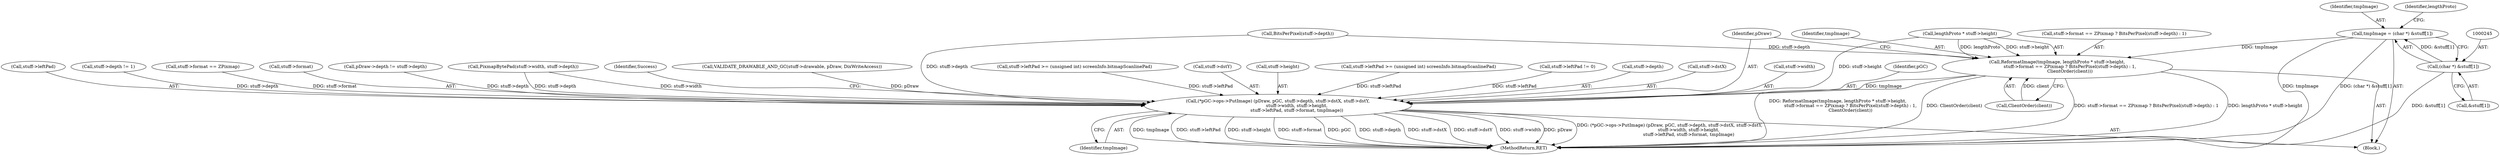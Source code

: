 digraph "0_xserver_dc777c346d5d452a53b13b917c45f6a1bad2f20b@pointer" {
"1000242" [label="(Call,tmpImage = (char *) &stuff[1])"];
"1000244" [label="(Call,(char *) &stuff[1])"];
"1000286" [label="(Call,ReformatImage(tmpImage, lengthProto * stuff->height,\n                  stuff->format == ZPixmap ? BitsPerPixel(stuff->depth) : 1,\n                  ClientOrder(client)))"];
"1000306" [label="(Call,(*pGC->ops->PutImage) (pDraw, pGC, stuff->depth, stuff->dstX, stuff->dstY,\n                           stuff->width, stuff->height,\n                           stuff->leftPad, stuff->format, tmpImage))"];
"1000312" [label="(Call,stuff->dstX)"];
"1000288" [label="(Call,lengthProto * stuff->height)"];
"1000318" [label="(Call,stuff->width)"];
"1000307" [label="(Identifier,pDraw)"];
"1000308" [label="(Identifier,pGC)"];
"1000287" [label="(Identifier,tmpImage)"];
"1000324" [label="(Call,stuff->leftPad)"];
"1000129" [label="(Call,stuff->depth != 1)"];
"1000294" [label="(Call,stuff->format == ZPixmap)"];
"1000330" [label="(Identifier,tmpImage)"];
"1000306" [label="(Call,(*pGC->ops->PutImage) (pDraw, pGC, stuff->depth, stuff->dstX, stuff->dstY,\n                           stuff->width, stuff->height,\n                           stuff->leftPad, stuff->format, tmpImage))"];
"1000327" [label="(Call,stuff->format)"];
"1000165" [label="(Call,pDraw->depth != stuff->depth)"];
"1000224" [label="(Call,PixmapBytePad(stuff->width, stuff->depth))"];
"1000332" [label="(Identifier,Success)"];
"1000243" [label="(Identifier,tmpImage)"];
"1000304" [label="(Call,ClientOrder(client))"];
"1000114" [label="(Call,VALIDATE_DRAWABLE_AND_GC(stuff->drawable, pDraw, DixWriteAccess))"];
"1000242" [label="(Call,tmpImage = (char *) &stuff[1])"];
"1000286" [label="(Call,ReformatImage(tmpImage, lengthProto * stuff->height,\n                  stuff->format == ZPixmap ? BitsPerPixel(stuff->depth) : 1,\n                  ClientOrder(client)))"];
"1000104" [label="(Block,)"];
"1000293" [label="(Call,stuff->format == ZPixmap ? BitsPerPixel(stuff->depth) : 1)"];
"1000299" [label="(Call,BitsPerPixel(stuff->depth))"];
"1000333" [label="(MethodReturn,RET)"];
"1000134" [label="(Call,stuff->leftPad >= (unsigned int) screenInfo.bitmapScanlinePad)"];
"1000246" [label="(Call,&stuff[1])"];
"1000315" [label="(Call,stuff->dstY)"];
"1000321" [label="(Call,stuff->height)"];
"1000172" [label="(Call,stuff->leftPad >= (unsigned int) screenInfo.bitmapScanlinePad)"];
"1000215" [label="(Call,stuff->leftPad != 0)"];
"1000244" [label="(Call,(char *) &stuff[1])"];
"1000251" [label="(Identifier,lengthProto)"];
"1000309" [label="(Call,stuff->depth)"];
"1000242" -> "1000104"  [label="AST: "];
"1000242" -> "1000244"  [label="CFG: "];
"1000243" -> "1000242"  [label="AST: "];
"1000244" -> "1000242"  [label="AST: "];
"1000251" -> "1000242"  [label="CFG: "];
"1000242" -> "1000333"  [label="DDG: tmpImage"];
"1000242" -> "1000333"  [label="DDG: (char *) &stuff[1]"];
"1000244" -> "1000242"  [label="DDG: &stuff[1]"];
"1000242" -> "1000286"  [label="DDG: tmpImage"];
"1000244" -> "1000246"  [label="CFG: "];
"1000245" -> "1000244"  [label="AST: "];
"1000246" -> "1000244"  [label="AST: "];
"1000244" -> "1000333"  [label="DDG: &stuff[1]"];
"1000286" -> "1000104"  [label="AST: "];
"1000286" -> "1000304"  [label="CFG: "];
"1000287" -> "1000286"  [label="AST: "];
"1000288" -> "1000286"  [label="AST: "];
"1000293" -> "1000286"  [label="AST: "];
"1000304" -> "1000286"  [label="AST: "];
"1000307" -> "1000286"  [label="CFG: "];
"1000286" -> "1000333"  [label="DDG: ReformatImage(tmpImage, lengthProto * stuff->height,\n                  stuff->format == ZPixmap ? BitsPerPixel(stuff->depth) : 1,\n                  ClientOrder(client))"];
"1000286" -> "1000333"  [label="DDG: ClientOrder(client)"];
"1000286" -> "1000333"  [label="DDG: stuff->format == ZPixmap ? BitsPerPixel(stuff->depth) : 1"];
"1000286" -> "1000333"  [label="DDG: lengthProto * stuff->height"];
"1000288" -> "1000286"  [label="DDG: lengthProto"];
"1000288" -> "1000286"  [label="DDG: stuff->height"];
"1000299" -> "1000286"  [label="DDG: stuff->depth"];
"1000304" -> "1000286"  [label="DDG: client"];
"1000286" -> "1000306"  [label="DDG: tmpImage"];
"1000306" -> "1000104"  [label="AST: "];
"1000306" -> "1000330"  [label="CFG: "];
"1000307" -> "1000306"  [label="AST: "];
"1000308" -> "1000306"  [label="AST: "];
"1000309" -> "1000306"  [label="AST: "];
"1000312" -> "1000306"  [label="AST: "];
"1000315" -> "1000306"  [label="AST: "];
"1000318" -> "1000306"  [label="AST: "];
"1000321" -> "1000306"  [label="AST: "];
"1000324" -> "1000306"  [label="AST: "];
"1000327" -> "1000306"  [label="AST: "];
"1000330" -> "1000306"  [label="AST: "];
"1000332" -> "1000306"  [label="CFG: "];
"1000306" -> "1000333"  [label="DDG: stuff->depth"];
"1000306" -> "1000333"  [label="DDG: stuff->dstX"];
"1000306" -> "1000333"  [label="DDG: stuff->dstY"];
"1000306" -> "1000333"  [label="DDG: stuff->width"];
"1000306" -> "1000333"  [label="DDG: pDraw"];
"1000306" -> "1000333"  [label="DDG: (*pGC->ops->PutImage) (pDraw, pGC, stuff->depth, stuff->dstX, stuff->dstY,\n                           stuff->width, stuff->height,\n                           stuff->leftPad, stuff->format, tmpImage)"];
"1000306" -> "1000333"  [label="DDG: tmpImage"];
"1000306" -> "1000333"  [label="DDG: stuff->leftPad"];
"1000306" -> "1000333"  [label="DDG: stuff->height"];
"1000306" -> "1000333"  [label="DDG: stuff->format"];
"1000306" -> "1000333"  [label="DDG: pGC"];
"1000114" -> "1000306"  [label="DDG: pDraw"];
"1000129" -> "1000306"  [label="DDG: stuff->depth"];
"1000224" -> "1000306"  [label="DDG: stuff->depth"];
"1000224" -> "1000306"  [label="DDG: stuff->width"];
"1000299" -> "1000306"  [label="DDG: stuff->depth"];
"1000165" -> "1000306"  [label="DDG: stuff->depth"];
"1000288" -> "1000306"  [label="DDG: stuff->height"];
"1000215" -> "1000306"  [label="DDG: stuff->leftPad"];
"1000172" -> "1000306"  [label="DDG: stuff->leftPad"];
"1000134" -> "1000306"  [label="DDG: stuff->leftPad"];
"1000294" -> "1000306"  [label="DDG: stuff->format"];
}
